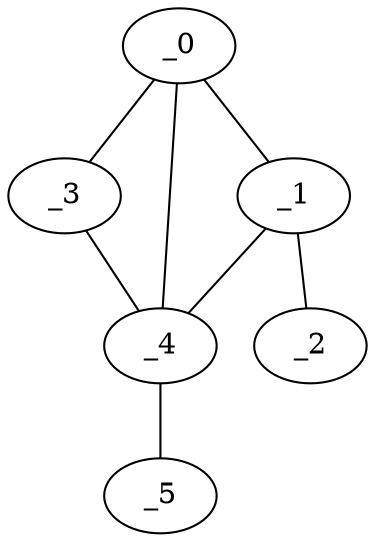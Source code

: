 graph MP1_0002 {
	_0	 [x="1.84847",
		y="1.72027"];
	_1	 [x="2.52614",
		y="2.86177"];
	_0 -- _1;
	_3	 [x="1.22278",
		y="0.551979"];
	_0 -- _3;
	_4	 [x="0.51",
		y=3];
	_0 -- _4;
	_2	 [x="2.05381",
		y="0.873864"];
	_1 -- _2;
	_1 -- _4;
	_3 -- _4;
	_5	 [x="2.0897",
		y="0.760938"];
	_4 -- _5;
}
